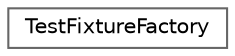 digraph "类继承关系图"
{
 // LATEX_PDF_SIZE
  bgcolor="transparent";
  edge [fontname=Helvetica,fontsize=10,labelfontname=Helvetica,labelfontsize=10];
  node [fontname=Helvetica,fontsize=10,shape=box,height=0.2,width=0.4];
  rankdir="LR";
  Node0 [id="Node000000",label="TestFixtureFactory",height=0.2,width=0.4,color="grey40", fillcolor="white", style="filled",URL="$class_test_fixture_factory.html",tooltip=" "];
}
